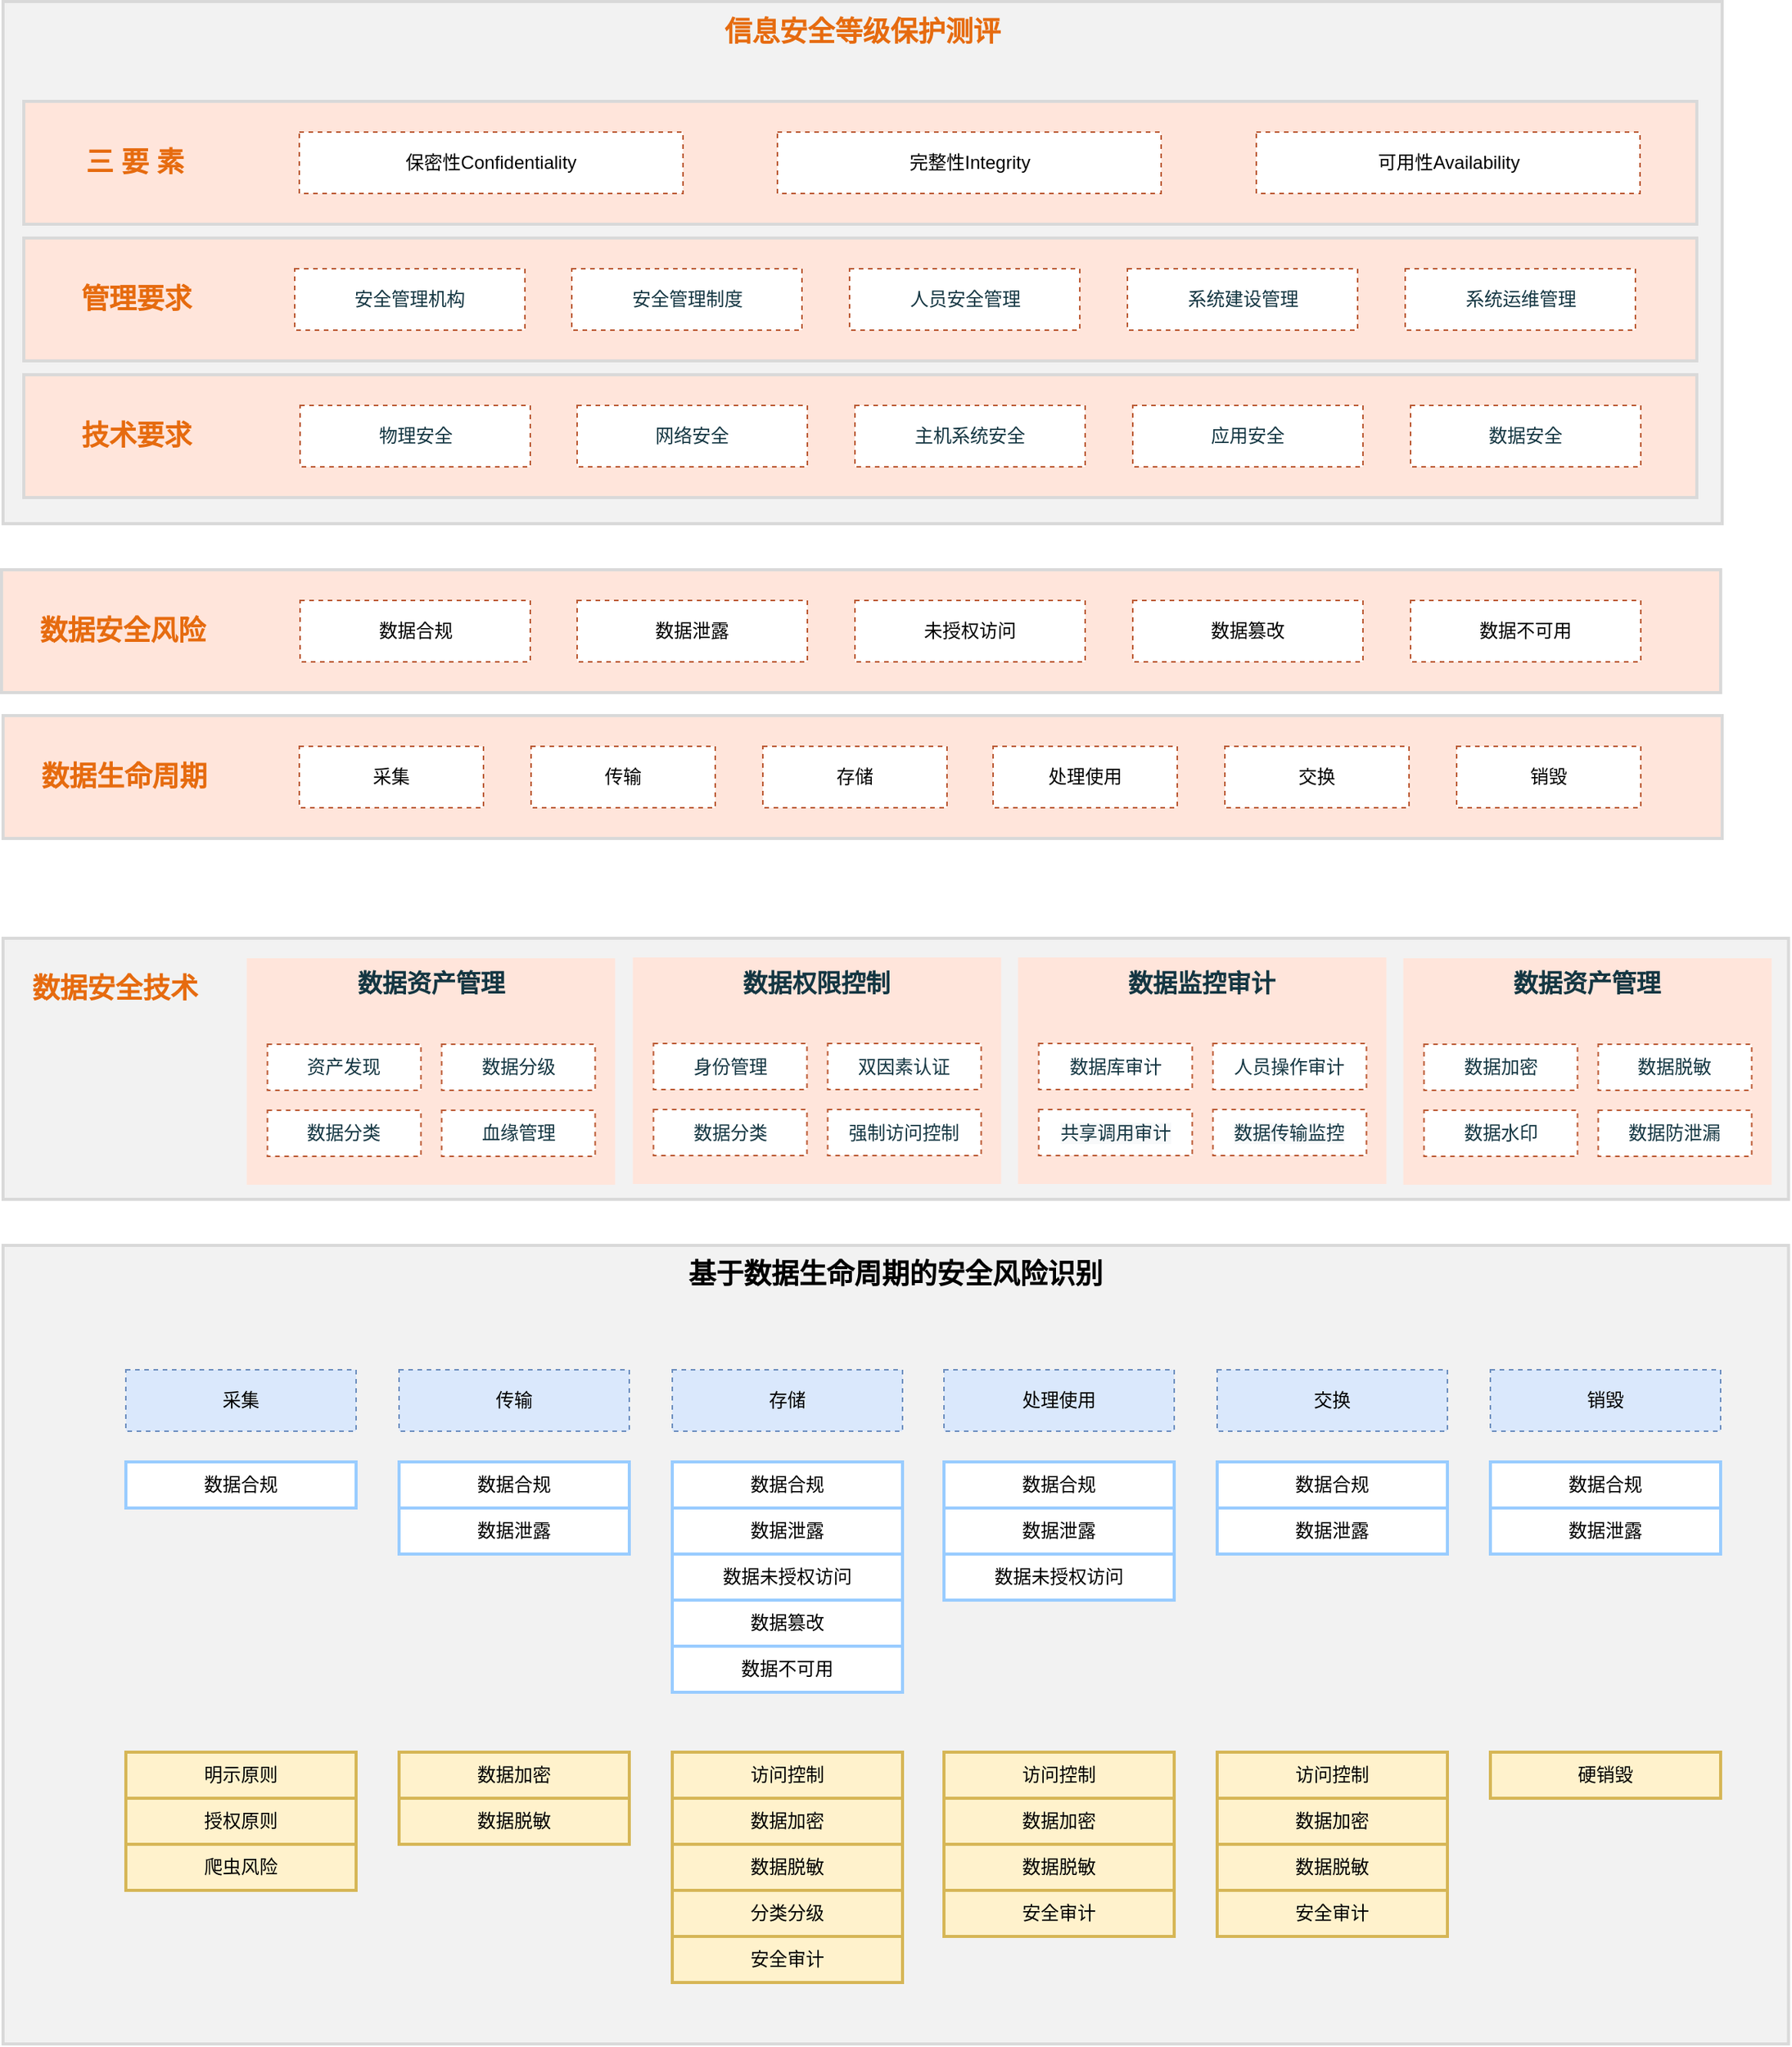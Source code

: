<mxfile version="16.2.4" type="github">
  <diagram id="-JOhpaFIr6ul0aW_N_dZ" name="第 1 页">
    <mxGraphModel dx="1298" dy="724" grid="1" gridSize="10" guides="1" tooltips="1" connect="1" arrows="1" fold="1" page="1" pageScale="1" pageWidth="827" pageHeight="1169" math="0" shadow="0">
      <root>
        <mxCell id="0" />
        <mxCell id="1" parent="0" />
        <mxCell id="BcR8lCa2Gur--fkkyS4Y-196" value="&lt;span&gt;基于数据生命周期的安全风险识别&lt;/span&gt;" style="whiteSpace=wrap;html=1;fontSize=18;fontStyle=1;strokeWidth=2;fillColor=#F2F2F2;strokeColor=#D9D9D9;verticalAlign=top;spacingTop=2;" vertex="1" parent="1">
          <mxGeometry x="40" y="880" width="1163.25" height="520" as="geometry" />
        </mxCell>
        <mxCell id="BcR8lCa2Gur--fkkyS4Y-107" value="" style="whiteSpace=wrap;html=1;fillColor=#FFE5DB;strokeColor=#D9D9D9;fontSize=18;fontStyle=1;fontColor=#143642;strokeWidth=2;" vertex="1" parent="1">
          <mxGeometry x="40" y="535" width="1120" height="80" as="geometry" />
        </mxCell>
        <mxCell id="BcR8lCa2Gur--fkkyS4Y-72" value="" style="whiteSpace=wrap;html=1;fontSize=18;fontStyle=1;strokeWidth=2;fillColor=#F2F2F2;strokeColor=#D9D9D9;" vertex="1" parent="1">
          <mxGeometry x="40" y="70" width="1120" height="340" as="geometry" />
        </mxCell>
        <mxCell id="BcR8lCa2Gur--fkkyS4Y-73" value="信息安全等级保护测评" style="whiteSpace=wrap;html=1;fillColor=none;strokeColor=none;fontStyle=1;fontSize=18;fontColor=#E66B0F;" vertex="1" parent="1">
          <mxGeometry x="481" y="70" width="238" height="40" as="geometry" />
        </mxCell>
        <mxCell id="BcR8lCa2Gur--fkkyS4Y-96" value="" style="whiteSpace=wrap;html=1;fillColor=#FFE5DB;strokeColor=#D9D9D9;fontSize=18;fontStyle=1;fontColor=#143642;strokeWidth=2;" vertex="1" parent="1">
          <mxGeometry x="53.5" y="313" width="1090" height="80" as="geometry" />
        </mxCell>
        <mxCell id="BcR8lCa2Gur--fkkyS4Y-97" value="技术要求" style="whiteSpace=wrap;html=1;fillColor=none;strokeColor=none;fontSize=18;fontStyle=1;fontColor=#E66B0F;" vertex="1" parent="1">
          <mxGeometry x="66.5" y="333" width="120" height="40" as="geometry" />
        </mxCell>
        <mxCell id="BcR8lCa2Gur--fkkyS4Y-98" value="&lt;span style=&quot;color: rgb(20 , 54 , 66)&quot;&gt;物理安全&lt;/span&gt;" style="whiteSpace=wrap;html=1;strokeColor=#BB5933;dashed=1;" vertex="1" parent="1">
          <mxGeometry x="233.5" y="333" width="150" height="40" as="geometry" />
        </mxCell>
        <mxCell id="BcR8lCa2Gur--fkkyS4Y-99" value="&lt;span style=&quot;color: rgb(20 , 54 , 66)&quot;&gt;网络安全&lt;/span&gt;" style="whiteSpace=wrap;html=1;strokeColor=#BB5933;dashed=1;" vertex="1" parent="1">
          <mxGeometry x="414" y="333" width="150" height="40" as="geometry" />
        </mxCell>
        <mxCell id="BcR8lCa2Gur--fkkyS4Y-100" value="&lt;span style=&quot;color: rgb(20 , 54 , 66)&quot;&gt;主机系统安全&lt;/span&gt;" style="whiteSpace=wrap;html=1;strokeColor=#BB5933;dashed=1;" vertex="1" parent="1">
          <mxGeometry x="595" y="333" width="150" height="40" as="geometry" />
        </mxCell>
        <mxCell id="BcR8lCa2Gur--fkkyS4Y-101" value="&lt;span style=&quot;color: rgb(20 , 54 , 66)&quot;&gt;应用安全&lt;/span&gt;" style="whiteSpace=wrap;html=1;strokeColor=#BB5933;dashed=1;" vertex="1" parent="1">
          <mxGeometry x="776" y="333" width="150" height="40" as="geometry" />
        </mxCell>
        <mxCell id="BcR8lCa2Gur--fkkyS4Y-102" value="&lt;span style=&quot;color: rgb(20 , 54 , 66)&quot;&gt;数据安全&lt;/span&gt;" style="whiteSpace=wrap;html=1;strokeColor=#BB5933;dashed=1;" vertex="1" parent="1">
          <mxGeometry x="957" y="333" width="150" height="40" as="geometry" />
        </mxCell>
        <mxCell id="BcR8lCa2Gur--fkkyS4Y-108" value="数据生命周期" style="whiteSpace=wrap;html=1;fillColor=none;strokeColor=none;fontSize=18;fontStyle=1;fontColor=#E66B0F;" vertex="1" parent="1">
          <mxGeometry x="59" y="555" width="120" height="40" as="geometry" />
        </mxCell>
        <mxCell id="BcR8lCa2Gur--fkkyS4Y-109" value="采集" style="whiteSpace=wrap;html=1;strokeColor=#6c8ebf;dashed=1;fillColor=#dae8fc;" vertex="1" parent="1">
          <mxGeometry x="120" y="961" width="150" height="40" as="geometry" />
        </mxCell>
        <mxCell id="BcR8lCa2Gur--fkkyS4Y-110" value="传输" style="whiteSpace=wrap;html=1;strokeColor=#6c8ebf;dashed=1;fillColor=#dae8fc;" vertex="1" parent="1">
          <mxGeometry x="298" y="961" width="150" height="40" as="geometry" />
        </mxCell>
        <mxCell id="BcR8lCa2Gur--fkkyS4Y-111" value="存储" style="whiteSpace=wrap;html=1;strokeColor=#6c8ebf;dashed=1;fillColor=#dae8fc;" vertex="1" parent="1">
          <mxGeometry x="476" y="961" width="150" height="40" as="geometry" />
        </mxCell>
        <mxCell id="BcR8lCa2Gur--fkkyS4Y-112" value="处理使用" style="whiteSpace=wrap;html=1;strokeColor=#6c8ebf;dashed=1;fillColor=#dae8fc;" vertex="1" parent="1">
          <mxGeometry x="653" y="961" width="150" height="40" as="geometry" />
        </mxCell>
        <mxCell id="BcR8lCa2Gur--fkkyS4Y-113" value="交换" style="whiteSpace=wrap;html=1;strokeColor=#6c8ebf;dashed=1;fillColor=#dae8fc;" vertex="1" parent="1">
          <mxGeometry x="831" y="961" width="150" height="40" as="geometry" />
        </mxCell>
        <mxCell id="BcR8lCa2Gur--fkkyS4Y-114" value="销毁" style="whiteSpace=wrap;html=1;strokeColor=#6c8ebf;dashed=1;fillColor=#dae8fc;" vertex="1" parent="1">
          <mxGeometry x="1009" y="961" width="150" height="40" as="geometry" />
        </mxCell>
        <mxCell id="BcR8lCa2Gur--fkkyS4Y-115" value="" style="whiteSpace=wrap;html=1;fillColor=#FFE5DB;strokeColor=#D9D9D9;fontSize=18;fontStyle=1;fontColor=#143642;strokeWidth=2;" vertex="1" parent="1">
          <mxGeometry x="53.5" y="224" width="1090" height="80" as="geometry" />
        </mxCell>
        <mxCell id="BcR8lCa2Gur--fkkyS4Y-116" value="管理要求" style="whiteSpace=wrap;html=1;fillColor=none;strokeColor=none;fontSize=18;fontStyle=1;fontColor=#E66B0F;" vertex="1" parent="1">
          <mxGeometry x="66.5" y="244" width="120" height="40" as="geometry" />
        </mxCell>
        <mxCell id="BcR8lCa2Gur--fkkyS4Y-117" value="&lt;span style=&quot;color: rgb(20 , 54 , 66)&quot;&gt;安全管理机构&lt;/span&gt;" style="whiteSpace=wrap;html=1;strokeColor=#BB5933;dashed=1;" vertex="1" parent="1">
          <mxGeometry x="230" y="244" width="150" height="40" as="geometry" />
        </mxCell>
        <mxCell id="BcR8lCa2Gur--fkkyS4Y-118" value="&lt;span style=&quot;color: rgb(20 , 54 , 66)&quot;&gt;安全管理制度&lt;/span&gt;" style="whiteSpace=wrap;html=1;strokeColor=#BB5933;dashed=1;" vertex="1" parent="1">
          <mxGeometry x="410.5" y="244" width="150" height="40" as="geometry" />
        </mxCell>
        <mxCell id="BcR8lCa2Gur--fkkyS4Y-119" value="&lt;span style=&quot;color: rgb(20 , 54 , 66)&quot;&gt;人员安全管理&lt;/span&gt;" style="whiteSpace=wrap;html=1;strokeColor=#BB5933;dashed=1;" vertex="1" parent="1">
          <mxGeometry x="591.5" y="244" width="150" height="40" as="geometry" />
        </mxCell>
        <mxCell id="BcR8lCa2Gur--fkkyS4Y-120" value="&lt;span style=&quot;color: rgb(20 , 54 , 66)&quot;&gt;系统建设管理&lt;/span&gt;" style="whiteSpace=wrap;html=1;strokeColor=#BB5933;dashed=1;" vertex="1" parent="1">
          <mxGeometry x="772.5" y="244" width="150" height="40" as="geometry" />
        </mxCell>
        <mxCell id="BcR8lCa2Gur--fkkyS4Y-121" value="&lt;span style=&quot;color: rgb(20 , 54 , 66)&quot;&gt;系统运维管理&lt;/span&gt;" style="whiteSpace=wrap;html=1;strokeColor=#BB5933;dashed=1;" vertex="1" parent="1">
          <mxGeometry x="953.5" y="244" width="150" height="40" as="geometry" />
        </mxCell>
        <mxCell id="BcR8lCa2Gur--fkkyS4Y-122" value="" style="whiteSpace=wrap;html=1;fillColor=#FFE5DB;strokeColor=#D9D9D9;fontSize=18;fontStyle=1;fontColor=#143642;strokeWidth=2;" vertex="1" parent="1">
          <mxGeometry x="53.5" y="135" width="1090" height="80" as="geometry" />
        </mxCell>
        <mxCell id="BcR8lCa2Gur--fkkyS4Y-123" value="三 要 素" style="whiteSpace=wrap;html=1;fillColor=none;strokeColor=none;fontSize=18;fontStyle=1;fontColor=#E66B0F;" vertex="1" parent="1">
          <mxGeometry x="66" y="155" width="120" height="40" as="geometry" />
        </mxCell>
        <mxCell id="BcR8lCa2Gur--fkkyS4Y-124" value="保密性Confidentiality" style="whiteSpace=wrap;html=1;strokeColor=#BB5933;dashed=1;" vertex="1" parent="1">
          <mxGeometry x="233" y="155" width="250" height="40" as="geometry" />
        </mxCell>
        <mxCell id="BcR8lCa2Gur--fkkyS4Y-126" value="完整性Integrity" style="whiteSpace=wrap;html=1;strokeColor=#BB5933;dashed=1;" vertex="1" parent="1">
          <mxGeometry x="544.5" y="155" width="250" height="40" as="geometry" />
        </mxCell>
        <mxCell id="BcR8lCa2Gur--fkkyS4Y-128" value="可用性Availability" style="whiteSpace=wrap;html=1;strokeColor=#BB5933;dashed=1;" vertex="1" parent="1">
          <mxGeometry x="856.5" y="155" width="250" height="40" as="geometry" />
        </mxCell>
        <mxCell id="BcR8lCa2Gur--fkkyS4Y-129" value="" style="whiteSpace=wrap;html=1;fillColor=#FFE5DB;strokeColor=#D9D9D9;fontSize=18;fontStyle=1;fontColor=#143642;strokeWidth=2;" vertex="1" parent="1">
          <mxGeometry x="39" y="440" width="1120" height="80" as="geometry" />
        </mxCell>
        <mxCell id="BcR8lCa2Gur--fkkyS4Y-130" value="数据安全风险" style="whiteSpace=wrap;html=1;fillColor=none;strokeColor=none;fontSize=18;fontStyle=1;fontColor=#E66B0F;" vertex="1" parent="1">
          <mxGeometry x="58" y="460" width="120" height="40" as="geometry" />
        </mxCell>
        <mxCell id="BcR8lCa2Gur--fkkyS4Y-131" value="数据合规" style="whiteSpace=wrap;html=1;strokeColor=#99CCFF;strokeWidth=2;" vertex="1" parent="1">
          <mxGeometry x="120" y="1021" width="150" height="30" as="geometry" />
        </mxCell>
        <mxCell id="BcR8lCa2Gur--fkkyS4Y-132" value="数据泄露" style="whiteSpace=wrap;html=1;strokeColor=#BB5933;dashed=1;" vertex="1" parent="1">
          <mxGeometry x="414" y="460" width="150" height="40" as="geometry" />
        </mxCell>
        <mxCell id="BcR8lCa2Gur--fkkyS4Y-133" value="未授权访问" style="whiteSpace=wrap;html=1;strokeColor=#BB5933;dashed=1;" vertex="1" parent="1">
          <mxGeometry x="595" y="460" width="150" height="40" as="geometry" />
        </mxCell>
        <mxCell id="BcR8lCa2Gur--fkkyS4Y-134" value="数据篡改" style="whiteSpace=wrap;html=1;strokeColor=#BB5933;dashed=1;" vertex="1" parent="1">
          <mxGeometry x="776" y="460" width="150" height="40" as="geometry" />
        </mxCell>
        <mxCell id="BcR8lCa2Gur--fkkyS4Y-136" value="数据不可用" style="whiteSpace=wrap;html=1;strokeColor=#BB5933;dashed=1;" vertex="1" parent="1">
          <mxGeometry x="957" y="460" width="150" height="40" as="geometry" />
        </mxCell>
        <mxCell id="BcR8lCa2Gur--fkkyS4Y-137" value="" style="whiteSpace=wrap;html=1;fontSize=18;fontStyle=1;strokeWidth=2;fillColor=#F2F2F2;strokeColor=#D9D9D9;" vertex="1" parent="1">
          <mxGeometry x="40" y="680" width="1163.25" height="170" as="geometry" />
        </mxCell>
        <mxCell id="BcR8lCa2Gur--fkkyS4Y-171" value="数据安全技术" style="whiteSpace=wrap;html=1;fontSize=18;fontStyle=1;strokeColor=none;fillColor=none;fontColor=#E66B0F;" vertex="1" parent="1">
          <mxGeometry x="41.5" y="680" width="141.5" height="66.5" as="geometry" />
        </mxCell>
        <mxCell id="BcR8lCa2Gur--fkkyS4Y-192" value="" style="group" vertex="1" connectable="0" parent="1">
          <mxGeometry x="198.75" y="693" width="240" height="147.5" as="geometry" />
        </mxCell>
        <mxCell id="BcR8lCa2Gur--fkkyS4Y-160" value="数据资产管理" style="whiteSpace=wrap;html=1;align=center;verticalAlign=top;fontSize=16;fontStyle=1;fillColor=#FFE5DB;strokeColor=none;fontColor=#143642;" vertex="1" parent="BcR8lCa2Gur--fkkyS4Y-192">
          <mxGeometry width="240" height="147.5" as="geometry" />
        </mxCell>
        <mxCell id="BcR8lCa2Gur--fkkyS4Y-161" value="资产发现" style="whiteSpace=wrap;html=1;fillColor=#FFFFFF;strokeColor=#BB5933;fontColor=#143642;dashed=1;" vertex="1" parent="BcR8lCa2Gur--fkkyS4Y-192">
          <mxGeometry x="13.5" y="56" width="100" height="30" as="geometry" />
        </mxCell>
        <mxCell id="BcR8lCa2Gur--fkkyS4Y-162" value="数据分类" style="whiteSpace=wrap;html=1;fillColor=#FFFFFF;strokeColor=#BB5933;fontColor=#143642;dashed=1;" vertex="1" parent="BcR8lCa2Gur--fkkyS4Y-192">
          <mxGeometry x="13.5" y="99" width="100" height="30" as="geometry" />
        </mxCell>
        <mxCell id="BcR8lCa2Gur--fkkyS4Y-163" value="数据分级" style="whiteSpace=wrap;html=1;fillColor=#FFFFFF;strokeColor=#BB5933;fontColor=#143642;dashed=1;" vertex="1" parent="BcR8lCa2Gur--fkkyS4Y-192">
          <mxGeometry x="127" y="56" width="100" height="30" as="geometry" />
        </mxCell>
        <mxCell id="BcR8lCa2Gur--fkkyS4Y-170" value="血缘管理" style="whiteSpace=wrap;html=1;fillColor=#FFFFFF;strokeColor=#BB5933;fontColor=#143642;dashed=1;" vertex="1" parent="BcR8lCa2Gur--fkkyS4Y-192">
          <mxGeometry x="127" y="99" width="100" height="30" as="geometry" />
        </mxCell>
        <mxCell id="BcR8lCa2Gur--fkkyS4Y-193" value="" style="group" vertex="1" connectable="0" parent="1">
          <mxGeometry x="450.25" y="692.5" width="240" height="147.5" as="geometry" />
        </mxCell>
        <mxCell id="BcR8lCa2Gur--fkkyS4Y-177" value="数据权限控制" style="whiteSpace=wrap;html=1;align=center;verticalAlign=top;fontSize=16;fontStyle=1;fillColor=#FFE5DB;strokeColor=none;fontColor=#143642;" vertex="1" parent="BcR8lCa2Gur--fkkyS4Y-193">
          <mxGeometry width="240" height="147.5" as="geometry" />
        </mxCell>
        <mxCell id="BcR8lCa2Gur--fkkyS4Y-178" value="身份管理" style="whiteSpace=wrap;html=1;fillColor=#FFFFFF;strokeColor=#BB5933;fontColor=#143642;dashed=1;" vertex="1" parent="BcR8lCa2Gur--fkkyS4Y-193">
          <mxGeometry x="13.5" y="56" width="100" height="30" as="geometry" />
        </mxCell>
        <mxCell id="BcR8lCa2Gur--fkkyS4Y-179" value="数据分类" style="whiteSpace=wrap;html=1;fillColor=#FFFFFF;strokeColor=#BB5933;fontColor=#143642;dashed=1;" vertex="1" parent="BcR8lCa2Gur--fkkyS4Y-193">
          <mxGeometry x="13.5" y="99" width="100" height="30" as="geometry" />
        </mxCell>
        <mxCell id="BcR8lCa2Gur--fkkyS4Y-180" value="双因素认证" style="whiteSpace=wrap;html=1;fillColor=#FFFFFF;strokeColor=#BB5933;fontColor=#143642;dashed=1;" vertex="1" parent="BcR8lCa2Gur--fkkyS4Y-193">
          <mxGeometry x="127" y="56" width="100" height="30" as="geometry" />
        </mxCell>
        <mxCell id="BcR8lCa2Gur--fkkyS4Y-181" value="强制访问控制" style="whiteSpace=wrap;html=1;fillColor=#FFFFFF;strokeColor=#BB5933;fontColor=#143642;dashed=1;" vertex="1" parent="BcR8lCa2Gur--fkkyS4Y-193">
          <mxGeometry x="127" y="99" width="100" height="30" as="geometry" />
        </mxCell>
        <mxCell id="BcR8lCa2Gur--fkkyS4Y-194" value="" style="group" vertex="1" connectable="0" parent="1">
          <mxGeometry x="701.25" y="692.5" width="240" height="147.5" as="geometry" />
        </mxCell>
        <mxCell id="BcR8lCa2Gur--fkkyS4Y-182" value="数据监控审计" style="whiteSpace=wrap;html=1;align=center;verticalAlign=top;fontSize=16;fontStyle=1;fillColor=#FFE5DB;strokeColor=none;fontColor=#143642;" vertex="1" parent="BcR8lCa2Gur--fkkyS4Y-194">
          <mxGeometry width="240" height="147.5" as="geometry" />
        </mxCell>
        <mxCell id="BcR8lCa2Gur--fkkyS4Y-183" value="数据库审计" style="whiteSpace=wrap;html=1;fillColor=#FFFFFF;strokeColor=#BB5933;fontColor=#143642;dashed=1;" vertex="1" parent="BcR8lCa2Gur--fkkyS4Y-194">
          <mxGeometry x="13.5" y="56" width="100" height="30" as="geometry" />
        </mxCell>
        <mxCell id="BcR8lCa2Gur--fkkyS4Y-184" value="&#xa;&#xa;&lt;span style=&quot;color: rgb(20, 54, 66); font-family: helvetica; font-size: 12px; font-style: normal; font-weight: 400; letter-spacing: normal; text-align: center; text-indent: 0px; text-transform: none; word-spacing: 0px; background-color: rgb(248, 249, 250); display: inline; float: none;&quot;&gt;共享调用审计&lt;/span&gt;&#xa;&#xa;" style="whiteSpace=wrap;html=1;fillColor=#FFFFFF;strokeColor=#BB5933;fontColor=#143642;dashed=1;" vertex="1" parent="BcR8lCa2Gur--fkkyS4Y-194">
          <mxGeometry x="13.5" y="99" width="100" height="30" as="geometry" />
        </mxCell>
        <mxCell id="BcR8lCa2Gur--fkkyS4Y-185" value="人员操作审计" style="whiteSpace=wrap;html=1;fillColor=#FFFFFF;strokeColor=#BB5933;fontColor=#143642;dashed=1;" vertex="1" parent="BcR8lCa2Gur--fkkyS4Y-194">
          <mxGeometry x="127" y="56" width="100" height="30" as="geometry" />
        </mxCell>
        <mxCell id="BcR8lCa2Gur--fkkyS4Y-186" value="&#xa;&#xa;&lt;span style=&quot;color: rgb(20, 54, 66); font-family: helvetica; font-size: 12px; font-style: normal; font-weight: 400; letter-spacing: normal; text-align: center; text-indent: 0px; text-transform: none; word-spacing: 0px; background-color: rgb(248, 249, 250); display: inline; float: none;&quot;&gt;数据传输监控&lt;/span&gt;&#xa;&#xa;" style="whiteSpace=wrap;html=1;fillColor=#FFFFFF;strokeColor=#BB5933;fontColor=#143642;dashed=1;" vertex="1" parent="BcR8lCa2Gur--fkkyS4Y-194">
          <mxGeometry x="127" y="99" width="100" height="30" as="geometry" />
        </mxCell>
        <mxCell id="BcR8lCa2Gur--fkkyS4Y-195" value="" style="group" vertex="1" connectable="0" parent="1">
          <mxGeometry x="952.25" y="693" width="240" height="147.5" as="geometry" />
        </mxCell>
        <mxCell id="BcR8lCa2Gur--fkkyS4Y-187" value="数据资产管理" style="whiteSpace=wrap;html=1;align=center;verticalAlign=top;fontSize=16;fontStyle=1;fillColor=#FFE5DB;strokeColor=none;fontColor=#143642;" vertex="1" parent="BcR8lCa2Gur--fkkyS4Y-195">
          <mxGeometry width="240" height="147.5" as="geometry" />
        </mxCell>
        <mxCell id="BcR8lCa2Gur--fkkyS4Y-188" value="数据加密" style="whiteSpace=wrap;html=1;fillColor=#FFFFFF;strokeColor=#BB5933;fontColor=#143642;dashed=1;" vertex="1" parent="BcR8lCa2Gur--fkkyS4Y-195">
          <mxGeometry x="13.5" y="56" width="100" height="30" as="geometry" />
        </mxCell>
        <mxCell id="BcR8lCa2Gur--fkkyS4Y-189" value="数据水印" style="whiteSpace=wrap;html=1;fillColor=#FFFFFF;strokeColor=#BB5933;fontColor=#143642;dashed=1;" vertex="1" parent="BcR8lCa2Gur--fkkyS4Y-195">
          <mxGeometry x="13.5" y="99" width="100" height="30" as="geometry" />
        </mxCell>
        <mxCell id="BcR8lCa2Gur--fkkyS4Y-190" value="数据脱敏" style="whiteSpace=wrap;html=1;fillColor=#FFFFFF;strokeColor=#BB5933;fontColor=#143642;dashed=1;" vertex="1" parent="BcR8lCa2Gur--fkkyS4Y-195">
          <mxGeometry x="127" y="56" width="100" height="30" as="geometry" />
        </mxCell>
        <mxCell id="BcR8lCa2Gur--fkkyS4Y-191" value="数据防泄漏" style="whiteSpace=wrap;html=1;fillColor=#FFFFFF;strokeColor=#BB5933;fontColor=#143642;dashed=1;" vertex="1" parent="BcR8lCa2Gur--fkkyS4Y-195">
          <mxGeometry x="127" y="99" width="100" height="30" as="geometry" />
        </mxCell>
        <mxCell id="BcR8lCa2Gur--fkkyS4Y-233" value="硬销毁" style="whiteSpace=wrap;html=1;strokeColor=#d6b656;strokeWidth=2;fillColor=#fff2cc;" vertex="1" parent="1">
          <mxGeometry x="1009" y="1210" width="150" height="30" as="geometry" />
        </mxCell>
        <mxCell id="BcR8lCa2Gur--fkkyS4Y-237" value="" style="group" vertex="1" connectable="0" parent="1">
          <mxGeometry x="120" y="1210" width="150" height="90" as="geometry" />
        </mxCell>
        <mxCell id="BcR8lCa2Gur--fkkyS4Y-214" value="明示原则" style="whiteSpace=wrap;html=1;strokeColor=#d6b656;strokeWidth=2;fillColor=#fff2cc;" vertex="1" parent="BcR8lCa2Gur--fkkyS4Y-237">
          <mxGeometry width="150" height="30" as="geometry" />
        </mxCell>
        <mxCell id="BcR8lCa2Gur--fkkyS4Y-215" value="授权原则" style="whiteSpace=wrap;html=1;strokeColor=#d6b656;strokeWidth=2;fillColor=#fff2cc;" vertex="1" parent="BcR8lCa2Gur--fkkyS4Y-237">
          <mxGeometry y="30" width="150" height="30" as="geometry" />
        </mxCell>
        <mxCell id="BcR8lCa2Gur--fkkyS4Y-216" value="爬虫风险" style="whiteSpace=wrap;html=1;strokeColor=#d6b656;strokeWidth=2;fillColor=#fff2cc;" vertex="1" parent="BcR8lCa2Gur--fkkyS4Y-237">
          <mxGeometry y="60" width="150" height="30" as="geometry" />
        </mxCell>
        <mxCell id="BcR8lCa2Gur--fkkyS4Y-235" value="爬虫风险" style="whiteSpace=wrap;html=1;strokeColor=#d6b656;strokeWidth=2;fillColor=#fff2cc;" vertex="1" parent="BcR8lCa2Gur--fkkyS4Y-237">
          <mxGeometry y="60" width="150" height="30" as="geometry" />
        </mxCell>
        <mxCell id="BcR8lCa2Gur--fkkyS4Y-238" value="" style="group" vertex="1" connectable="0" parent="1">
          <mxGeometry x="298" y="1210" width="150" height="60" as="geometry" />
        </mxCell>
        <mxCell id="BcR8lCa2Gur--fkkyS4Y-218" value="数据加密" style="whiteSpace=wrap;html=1;strokeColor=#d6b656;strokeWidth=2;fillColor=#fff2cc;" vertex="1" parent="BcR8lCa2Gur--fkkyS4Y-238">
          <mxGeometry width="150" height="30" as="geometry" />
        </mxCell>
        <mxCell id="BcR8lCa2Gur--fkkyS4Y-219" value="数据脱敏" style="whiteSpace=wrap;html=1;strokeColor=#d6b656;strokeWidth=2;fillColor=#fff2cc;" vertex="1" parent="BcR8lCa2Gur--fkkyS4Y-238">
          <mxGeometry y="30" width="150" height="30" as="geometry" />
        </mxCell>
        <mxCell id="BcR8lCa2Gur--fkkyS4Y-239" value="" style="group" vertex="1" connectable="0" parent="1">
          <mxGeometry x="476" y="1210" width="150" height="150" as="geometry" />
        </mxCell>
        <mxCell id="BcR8lCa2Gur--fkkyS4Y-220" value="访问控制" style="whiteSpace=wrap;html=1;strokeColor=#d6b656;strokeWidth=2;fillColor=#fff2cc;" vertex="1" parent="BcR8lCa2Gur--fkkyS4Y-239">
          <mxGeometry width="150" height="30" as="geometry" />
        </mxCell>
        <mxCell id="BcR8lCa2Gur--fkkyS4Y-221" value="数据加密" style="whiteSpace=wrap;html=1;strokeColor=#d6b656;strokeWidth=2;fillColor=#fff2cc;" vertex="1" parent="BcR8lCa2Gur--fkkyS4Y-239">
          <mxGeometry y="30" width="150" height="30" as="geometry" />
        </mxCell>
        <mxCell id="BcR8lCa2Gur--fkkyS4Y-223" value="安全审计" style="whiteSpace=wrap;html=1;strokeColor=#d6b656;strokeWidth=2;fillColor=#fff2cc;" vertex="1" parent="BcR8lCa2Gur--fkkyS4Y-239">
          <mxGeometry y="120" width="150" height="30" as="geometry" />
        </mxCell>
        <mxCell id="BcR8lCa2Gur--fkkyS4Y-224" value="分类分级" style="whiteSpace=wrap;html=1;strokeColor=#d6b656;strokeWidth=2;fillColor=#fff2cc;" vertex="1" parent="BcR8lCa2Gur--fkkyS4Y-239">
          <mxGeometry y="90" width="150" height="30" as="geometry" />
        </mxCell>
        <mxCell id="BcR8lCa2Gur--fkkyS4Y-236" value="数据脱敏" style="whiteSpace=wrap;html=1;strokeColor=#d6b656;strokeWidth=2;fillColor=#fff2cc;" vertex="1" parent="BcR8lCa2Gur--fkkyS4Y-239">
          <mxGeometry y="60" width="150" height="30" as="geometry" />
        </mxCell>
        <mxCell id="BcR8lCa2Gur--fkkyS4Y-240" value="" style="group" vertex="1" connectable="0" parent="1">
          <mxGeometry x="653" y="1210" width="150" height="120" as="geometry" />
        </mxCell>
        <mxCell id="BcR8lCa2Gur--fkkyS4Y-225" value="访问控制" style="whiteSpace=wrap;html=1;strokeColor=#d6b656;strokeWidth=2;fillColor=#fff2cc;" vertex="1" parent="BcR8lCa2Gur--fkkyS4Y-240">
          <mxGeometry width="150" height="30" as="geometry" />
        </mxCell>
        <mxCell id="BcR8lCa2Gur--fkkyS4Y-226" value="数据加密" style="whiteSpace=wrap;html=1;strokeColor=#d6b656;strokeWidth=2;fillColor=#fff2cc;" vertex="1" parent="BcR8lCa2Gur--fkkyS4Y-240">
          <mxGeometry y="30" width="150" height="30" as="geometry" />
        </mxCell>
        <mxCell id="BcR8lCa2Gur--fkkyS4Y-227" value="数据脱敏" style="whiteSpace=wrap;html=1;strokeColor=#d6b656;strokeWidth=2;fillColor=#fff2cc;" vertex="1" parent="BcR8lCa2Gur--fkkyS4Y-240">
          <mxGeometry y="60" width="150" height="30" as="geometry" />
        </mxCell>
        <mxCell id="BcR8lCa2Gur--fkkyS4Y-231" value="安全审计" style="whiteSpace=wrap;html=1;strokeColor=#d6b656;strokeWidth=2;fillColor=#fff2cc;" vertex="1" parent="BcR8lCa2Gur--fkkyS4Y-240">
          <mxGeometry y="90" width="150" height="30" as="geometry" />
        </mxCell>
        <mxCell id="BcR8lCa2Gur--fkkyS4Y-241" value="" style="group" vertex="1" connectable="0" parent="1">
          <mxGeometry x="831" y="1210" width="150" height="120" as="geometry" />
        </mxCell>
        <mxCell id="BcR8lCa2Gur--fkkyS4Y-228" value="访问控制" style="whiteSpace=wrap;html=1;strokeColor=#d6b656;strokeWidth=2;fillColor=#fff2cc;" vertex="1" parent="BcR8lCa2Gur--fkkyS4Y-241">
          <mxGeometry width="150" height="30" as="geometry" />
        </mxCell>
        <mxCell id="BcR8lCa2Gur--fkkyS4Y-229" value="数据加密" style="whiteSpace=wrap;html=1;strokeColor=#d6b656;strokeWidth=2;fillColor=#fff2cc;" vertex="1" parent="BcR8lCa2Gur--fkkyS4Y-241">
          <mxGeometry y="30" width="150" height="30" as="geometry" />
        </mxCell>
        <mxCell id="BcR8lCa2Gur--fkkyS4Y-230" value="数据脱敏" style="whiteSpace=wrap;html=1;strokeColor=#d6b656;strokeWidth=2;fillColor=#fff2cc;" vertex="1" parent="BcR8lCa2Gur--fkkyS4Y-241">
          <mxGeometry y="60" width="150" height="30" as="geometry" />
        </mxCell>
        <mxCell id="BcR8lCa2Gur--fkkyS4Y-232" value="安全审计" style="whiteSpace=wrap;html=1;strokeColor=#d6b656;strokeWidth=2;fillColor=#fff2cc;" vertex="1" parent="BcR8lCa2Gur--fkkyS4Y-241">
          <mxGeometry y="90" width="150" height="30" as="geometry" />
        </mxCell>
        <mxCell id="BcR8lCa2Gur--fkkyS4Y-242" value="" style="group" vertex="1" connectable="0" parent="1">
          <mxGeometry x="1009" y="1021" width="150" height="60" as="geometry" />
        </mxCell>
        <mxCell id="BcR8lCa2Gur--fkkyS4Y-202" value="数据合规" style="whiteSpace=wrap;html=1;strokeColor=#99CCFF;strokeWidth=2;" vertex="1" parent="BcR8lCa2Gur--fkkyS4Y-242">
          <mxGeometry width="150" height="30" as="geometry" />
        </mxCell>
        <mxCell id="BcR8lCa2Gur--fkkyS4Y-212" value="数据泄露" style="whiteSpace=wrap;html=1;strokeColor=#99CCFF;strokeWidth=2;" vertex="1" parent="BcR8lCa2Gur--fkkyS4Y-242">
          <mxGeometry y="30" width="150" height="30" as="geometry" />
        </mxCell>
        <mxCell id="BcR8lCa2Gur--fkkyS4Y-243" value="" style="group" vertex="1" connectable="0" parent="1">
          <mxGeometry x="831" y="1021" width="150" height="60" as="geometry" />
        </mxCell>
        <mxCell id="BcR8lCa2Gur--fkkyS4Y-201" value="数据合规" style="whiteSpace=wrap;html=1;strokeColor=#99CCFF;strokeWidth=2;" vertex="1" parent="BcR8lCa2Gur--fkkyS4Y-243">
          <mxGeometry width="150" height="30" as="geometry" />
        </mxCell>
        <mxCell id="BcR8lCa2Gur--fkkyS4Y-234" value="数据泄露" style="whiteSpace=wrap;html=1;strokeColor=#99CCFF;strokeWidth=2;" vertex="1" parent="BcR8lCa2Gur--fkkyS4Y-243">
          <mxGeometry y="30" width="150" height="30" as="geometry" />
        </mxCell>
        <mxCell id="BcR8lCa2Gur--fkkyS4Y-244" value="" style="group" vertex="1" connectable="0" parent="1">
          <mxGeometry x="653" y="1021" width="150" height="90" as="geometry" />
        </mxCell>
        <mxCell id="BcR8lCa2Gur--fkkyS4Y-200" value="数据合规" style="whiteSpace=wrap;html=1;strokeColor=#99CCFF;strokeWidth=2;" vertex="1" parent="BcR8lCa2Gur--fkkyS4Y-244">
          <mxGeometry width="150" height="30" as="geometry" />
        </mxCell>
        <mxCell id="BcR8lCa2Gur--fkkyS4Y-208" value="数据泄露" style="whiteSpace=wrap;html=1;strokeColor=#99CCFF;strokeWidth=2;" vertex="1" parent="BcR8lCa2Gur--fkkyS4Y-244">
          <mxGeometry y="30" width="150" height="30" as="geometry" />
        </mxCell>
        <mxCell id="BcR8lCa2Gur--fkkyS4Y-210" value="数据未授权访问" style="whiteSpace=wrap;html=1;strokeColor=#99CCFF;strokeWidth=2;" vertex="1" parent="BcR8lCa2Gur--fkkyS4Y-244">
          <mxGeometry y="60" width="150" height="30" as="geometry" />
        </mxCell>
        <mxCell id="BcR8lCa2Gur--fkkyS4Y-245" value="" style="group" vertex="1" connectable="0" parent="1">
          <mxGeometry x="476" y="1021" width="150" height="150" as="geometry" />
        </mxCell>
        <mxCell id="BcR8lCa2Gur--fkkyS4Y-199" value="数据合规" style="whiteSpace=wrap;html=1;strokeColor=#99CCFF;strokeWidth=2;" vertex="1" parent="BcR8lCa2Gur--fkkyS4Y-245">
          <mxGeometry width="150" height="30" as="geometry" />
        </mxCell>
        <mxCell id="BcR8lCa2Gur--fkkyS4Y-204" value="数据泄露" style="whiteSpace=wrap;html=1;strokeColor=#99CCFF;strokeWidth=2;" vertex="1" parent="BcR8lCa2Gur--fkkyS4Y-245">
          <mxGeometry y="30" width="150" height="30" as="geometry" />
        </mxCell>
        <mxCell id="BcR8lCa2Gur--fkkyS4Y-205" value="数据未授权访问" style="whiteSpace=wrap;html=1;strokeColor=#99CCFF;strokeWidth=2;" vertex="1" parent="BcR8lCa2Gur--fkkyS4Y-245">
          <mxGeometry y="60" width="150" height="30" as="geometry" />
        </mxCell>
        <mxCell id="BcR8lCa2Gur--fkkyS4Y-206" value="数据篡改" style="whiteSpace=wrap;html=1;strokeColor=#99CCFF;strokeWidth=2;" vertex="1" parent="BcR8lCa2Gur--fkkyS4Y-245">
          <mxGeometry y="90" width="150" height="30" as="geometry" />
        </mxCell>
        <mxCell id="BcR8lCa2Gur--fkkyS4Y-207" value="数据不可用" style="whiteSpace=wrap;html=1;strokeColor=#99CCFF;strokeWidth=2;" vertex="1" parent="BcR8lCa2Gur--fkkyS4Y-245">
          <mxGeometry y="120" width="150" height="30" as="geometry" />
        </mxCell>
        <mxCell id="BcR8lCa2Gur--fkkyS4Y-249" value="" style="group" vertex="1" connectable="0" parent="1">
          <mxGeometry x="298" y="1021" width="150" height="60" as="geometry" />
        </mxCell>
        <mxCell id="BcR8lCa2Gur--fkkyS4Y-198" value="数据合规" style="whiteSpace=wrap;html=1;strokeColor=#99CCFF;strokeWidth=2;" vertex="1" parent="BcR8lCa2Gur--fkkyS4Y-249">
          <mxGeometry width="150" height="30" as="geometry" />
        </mxCell>
        <mxCell id="BcR8lCa2Gur--fkkyS4Y-203" value="数据泄露" style="whiteSpace=wrap;html=1;strokeColor=#99CCFF;strokeWidth=2;" vertex="1" parent="BcR8lCa2Gur--fkkyS4Y-249">
          <mxGeometry y="30" width="150" height="30" as="geometry" />
        </mxCell>
        <mxCell id="BcR8lCa2Gur--fkkyS4Y-254" value="数据合规" style="whiteSpace=wrap;html=1;strokeColor=#BB5933;dashed=1;" vertex="1" parent="1">
          <mxGeometry x="233.5" y="460" width="150" height="40" as="geometry" />
        </mxCell>
        <mxCell id="BcR8lCa2Gur--fkkyS4Y-255" value="采集" style="whiteSpace=wrap;html=1;strokeColor=#BB5933;dashed=1;" vertex="1" parent="1">
          <mxGeometry x="233" y="555" width="120" height="40" as="geometry" />
        </mxCell>
        <mxCell id="BcR8lCa2Gur--fkkyS4Y-256" value="传输" style="whiteSpace=wrap;html=1;strokeColor=#BB5933;dashed=1;" vertex="1" parent="1">
          <mxGeometry x="384" y="555" width="120" height="40" as="geometry" />
        </mxCell>
        <mxCell id="BcR8lCa2Gur--fkkyS4Y-257" value="存储" style="whiteSpace=wrap;html=1;strokeColor=#BB5933;dashed=1;" vertex="1" parent="1">
          <mxGeometry x="535" y="555" width="120" height="40" as="geometry" />
        </mxCell>
        <mxCell id="BcR8lCa2Gur--fkkyS4Y-258" value="处理使用" style="whiteSpace=wrap;html=1;strokeColor=#BB5933;dashed=1;" vertex="1" parent="1">
          <mxGeometry x="685" y="555" width="120" height="40" as="geometry" />
        </mxCell>
        <mxCell id="BcR8lCa2Gur--fkkyS4Y-259" value="交换" style="whiteSpace=wrap;html=1;strokeColor=#BB5933;dashed=1;" vertex="1" parent="1">
          <mxGeometry x="836" y="555" width="120" height="40" as="geometry" />
        </mxCell>
        <mxCell id="BcR8lCa2Gur--fkkyS4Y-260" value="销毁" style="whiteSpace=wrap;html=1;strokeColor=#BB5933;dashed=1;" vertex="1" parent="1">
          <mxGeometry x="987" y="555" width="120" height="40" as="geometry" />
        </mxCell>
      </root>
    </mxGraphModel>
  </diagram>
</mxfile>
